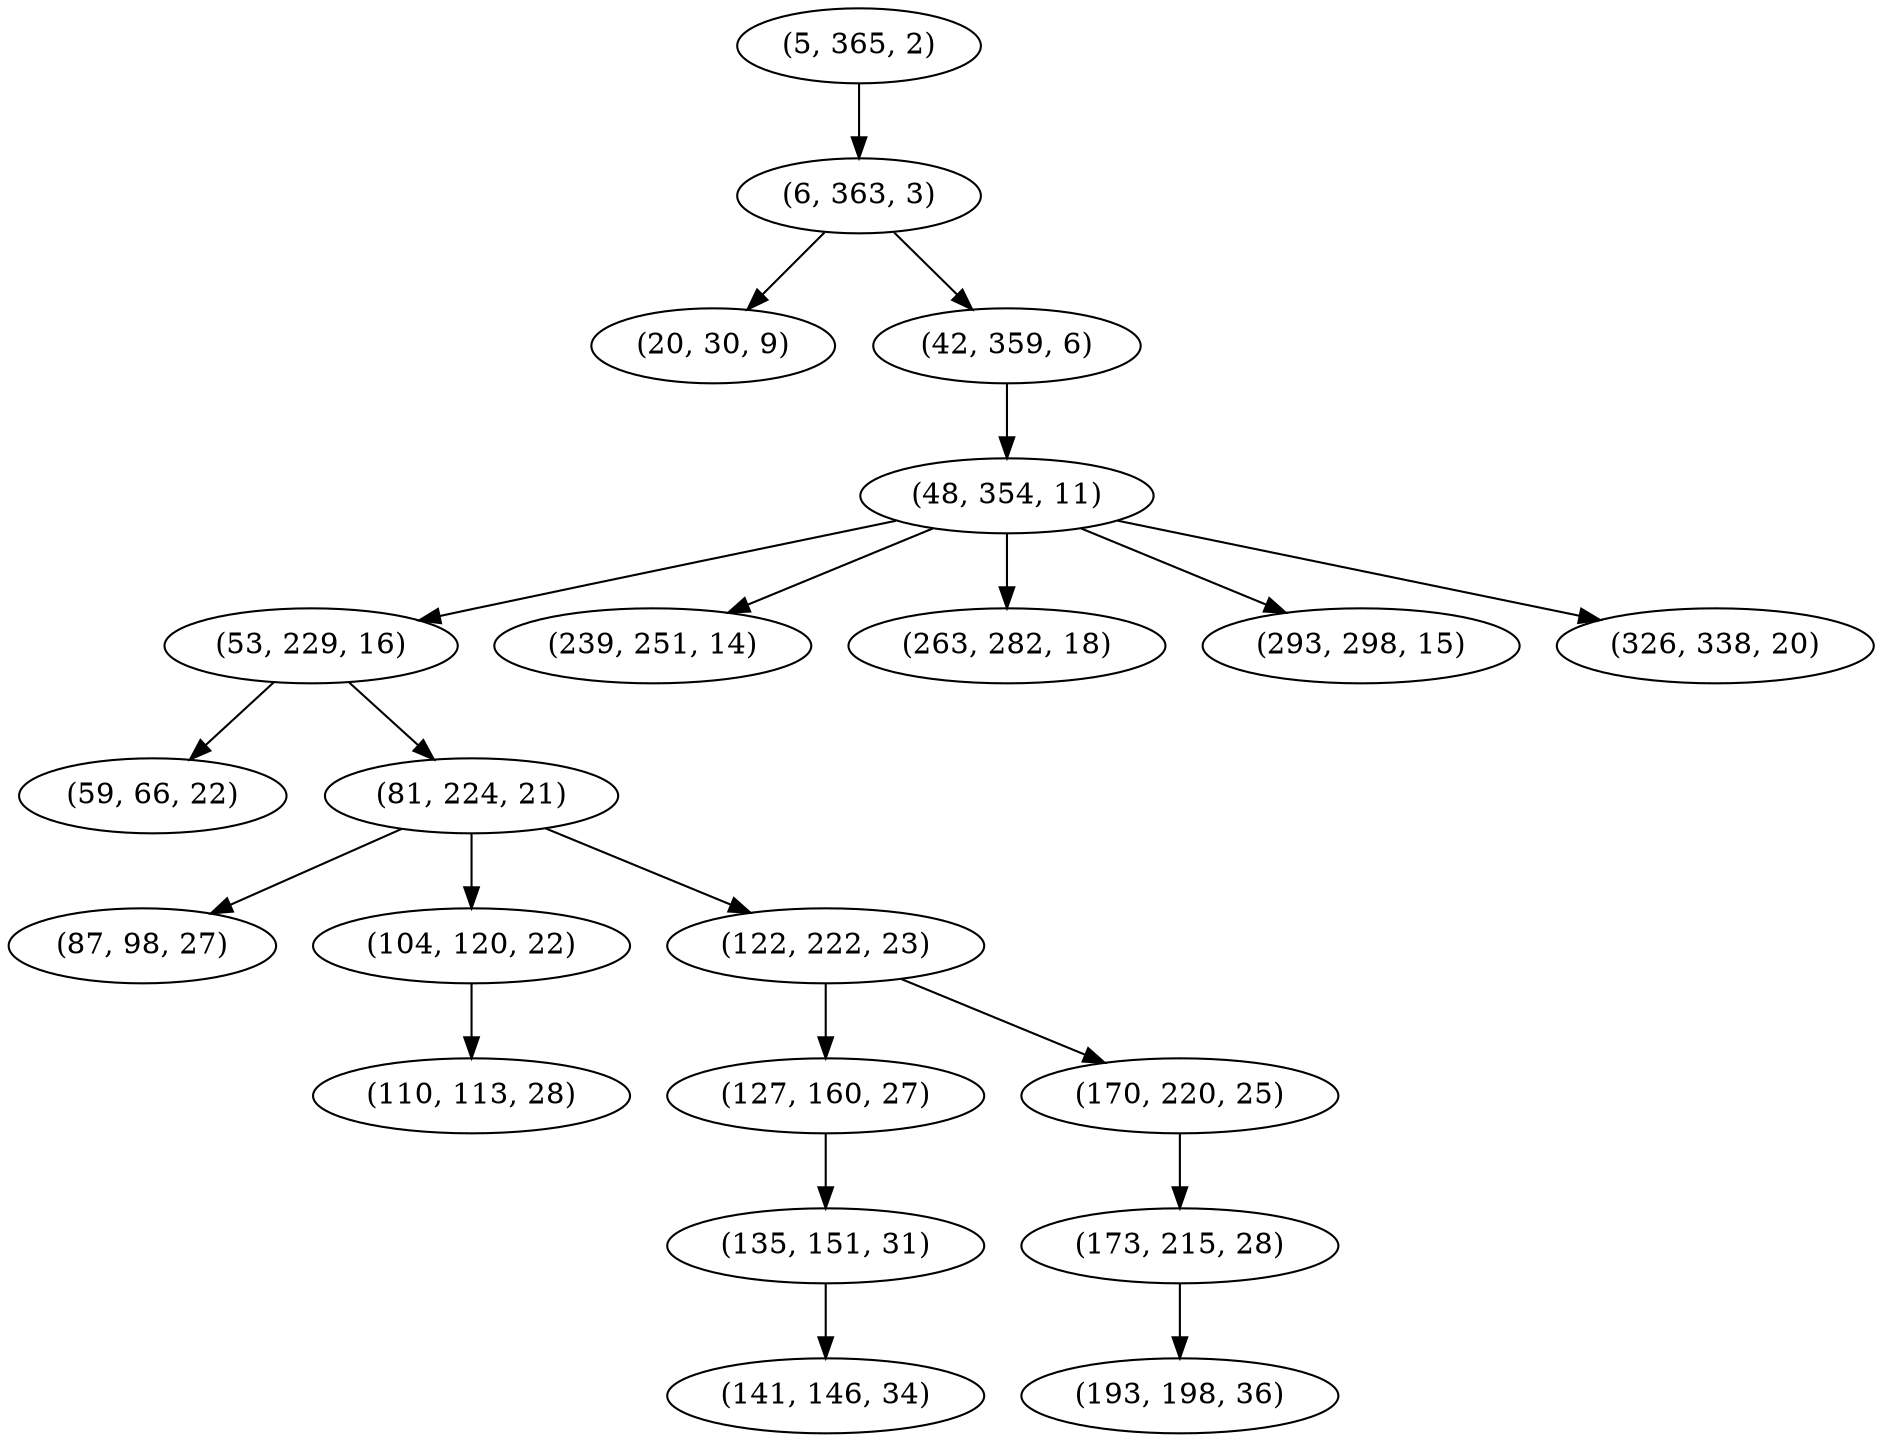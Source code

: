digraph tree {
    "(5, 365, 2)";
    "(6, 363, 3)";
    "(20, 30, 9)";
    "(42, 359, 6)";
    "(48, 354, 11)";
    "(53, 229, 16)";
    "(59, 66, 22)";
    "(81, 224, 21)";
    "(87, 98, 27)";
    "(104, 120, 22)";
    "(110, 113, 28)";
    "(122, 222, 23)";
    "(127, 160, 27)";
    "(135, 151, 31)";
    "(141, 146, 34)";
    "(170, 220, 25)";
    "(173, 215, 28)";
    "(193, 198, 36)";
    "(239, 251, 14)";
    "(263, 282, 18)";
    "(293, 298, 15)";
    "(326, 338, 20)";
    "(5, 365, 2)" -> "(6, 363, 3)";
    "(6, 363, 3)" -> "(20, 30, 9)";
    "(6, 363, 3)" -> "(42, 359, 6)";
    "(42, 359, 6)" -> "(48, 354, 11)";
    "(48, 354, 11)" -> "(53, 229, 16)";
    "(48, 354, 11)" -> "(239, 251, 14)";
    "(48, 354, 11)" -> "(263, 282, 18)";
    "(48, 354, 11)" -> "(293, 298, 15)";
    "(48, 354, 11)" -> "(326, 338, 20)";
    "(53, 229, 16)" -> "(59, 66, 22)";
    "(53, 229, 16)" -> "(81, 224, 21)";
    "(81, 224, 21)" -> "(87, 98, 27)";
    "(81, 224, 21)" -> "(104, 120, 22)";
    "(81, 224, 21)" -> "(122, 222, 23)";
    "(104, 120, 22)" -> "(110, 113, 28)";
    "(122, 222, 23)" -> "(127, 160, 27)";
    "(122, 222, 23)" -> "(170, 220, 25)";
    "(127, 160, 27)" -> "(135, 151, 31)";
    "(135, 151, 31)" -> "(141, 146, 34)";
    "(170, 220, 25)" -> "(173, 215, 28)";
    "(173, 215, 28)" -> "(193, 198, 36)";
}
